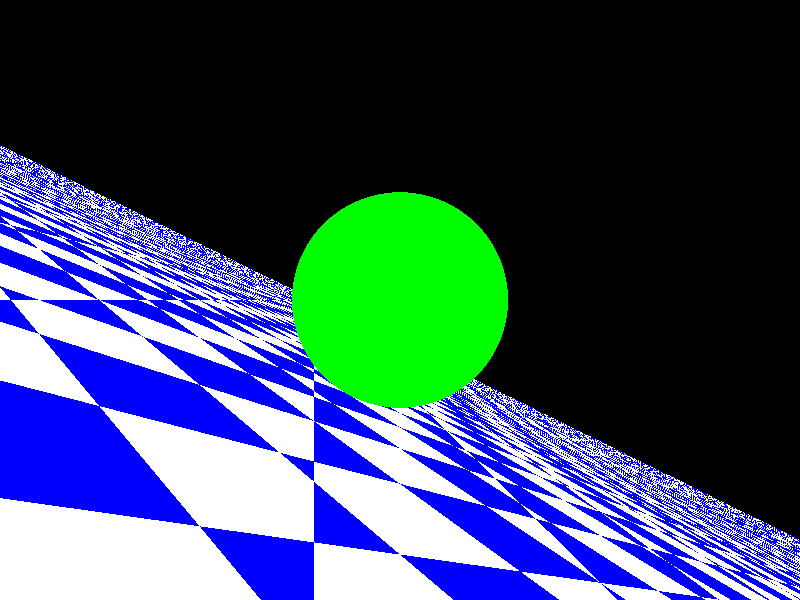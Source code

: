 #include "colors.inc"
camera {
    location <0, 1, 0>
    look_at <2, 1, 2>
}

light_source {
    <1, 4, 0>
    color rgb <1, 1, 1>
}

sphere {
    <2, 1, 2>, 0.5
    pigment { color Green }
}

plane {
    <.4, 1, -.3>, 0
    pigment { checker color Blue color White }
}